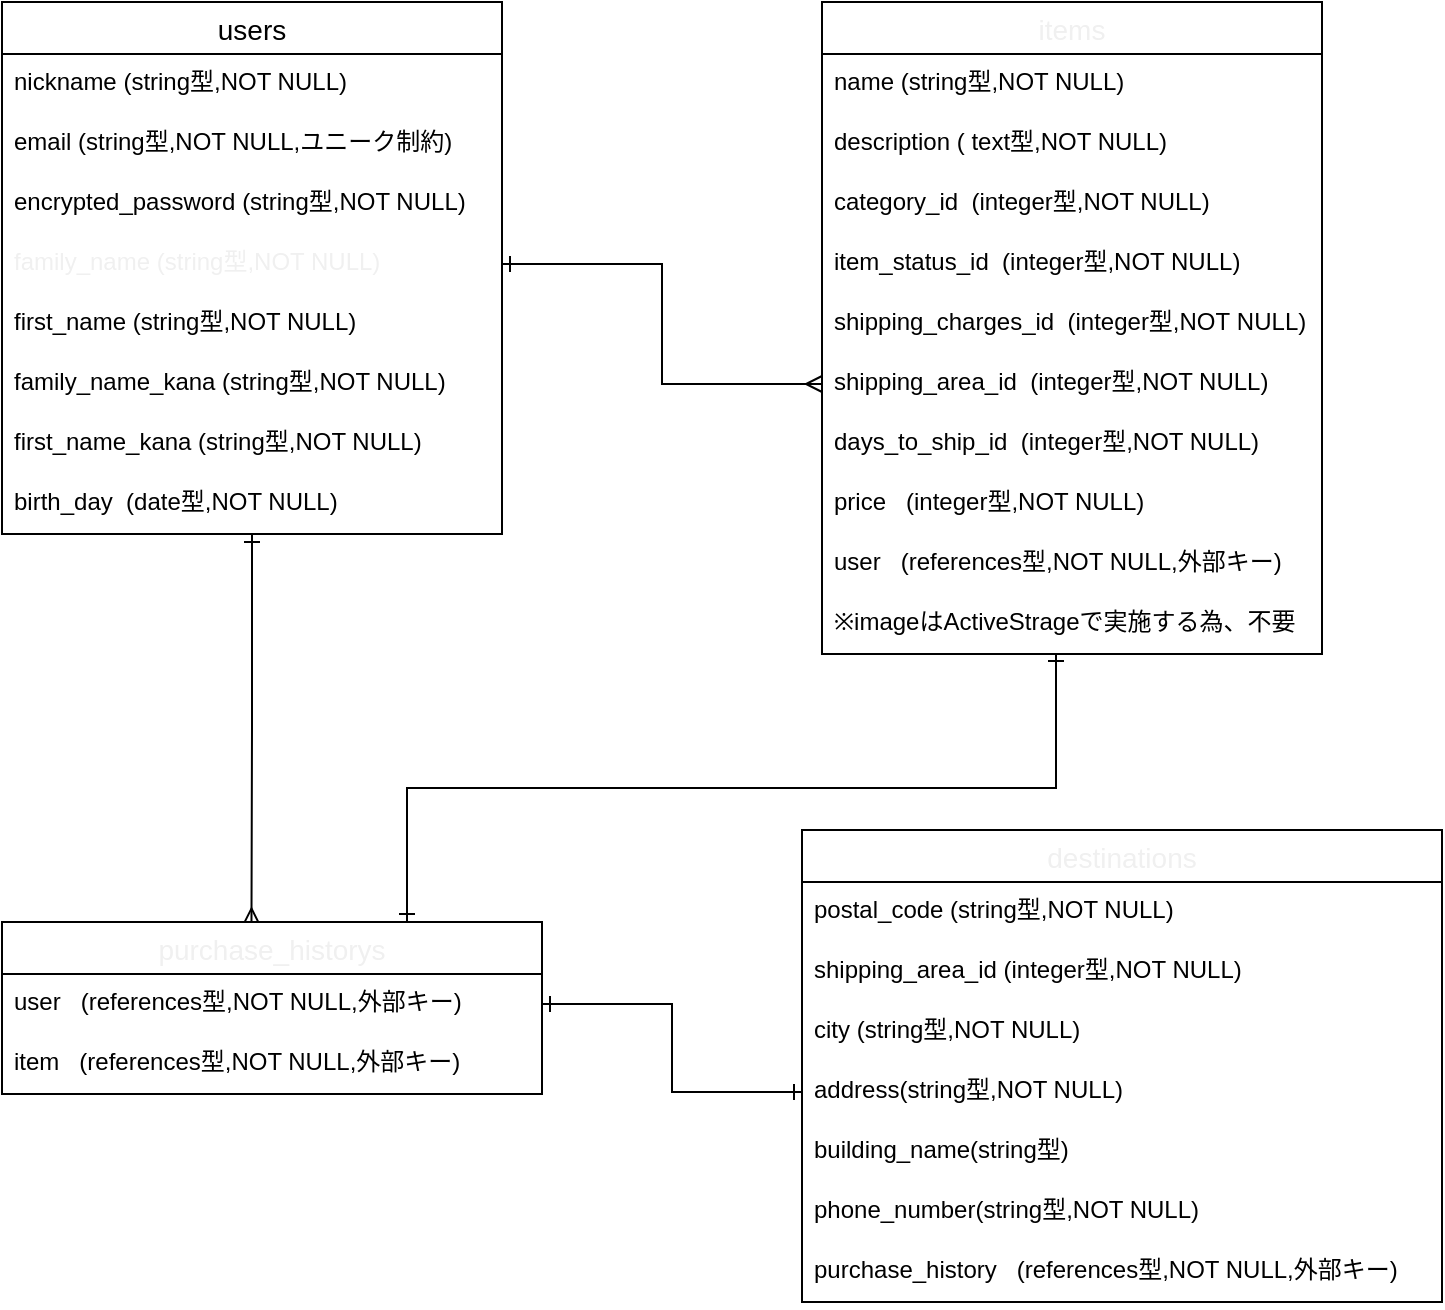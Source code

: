 <mxfile>
    <diagram id="qaas1ibbWNxTO2jjYkM7" name="ページ1">
        <mxGraphModel dx="1223" dy="685" grid="1" gridSize="10" guides="1" tooltips="1" connect="1" arrows="1" fold="1" page="1" pageScale="1" pageWidth="827" pageHeight="1169" math="0" shadow="0">
            <root>
                <mxCell id="0"/>
                <mxCell id="1" parent="0"/>
                <mxCell id="65" style="edgeStyle=orthogonalEdgeStyle;rounded=0;orthogonalLoop=1;jettySize=auto;html=1;entryX=0.462;entryY=0.014;entryDx=0;entryDy=0;entryPerimeter=0;fontColor=#F0F0F0;startArrow=ERone;startFill=0;endArrow=ERmany;endFill=0;" edge="1" parent="1" source="15" target="45">
                    <mxGeometry relative="1" as="geometry"/>
                </mxCell>
                <mxCell id="15" value="users" style="swimlane;fontStyle=0;childLayout=stackLayout;horizontal=1;startSize=26;horizontalStack=0;resizeParent=1;resizeParentMax=0;resizeLast=0;collapsible=1;marginBottom=0;align=center;fontSize=14;" vertex="1" parent="1">
                    <mxGeometry x="50" y="60" width="250" height="266" as="geometry"/>
                </mxCell>
                <mxCell id="16" value="nickname (string型,NOT NULL)" style="text;strokeColor=none;fillColor=none;spacingLeft=4;spacingRight=4;overflow=hidden;rotatable=0;points=[[0,0.5],[1,0.5]];portConstraint=eastwest;fontSize=12;" vertex="1" parent="15">
                    <mxGeometry y="26" width="250" height="30" as="geometry"/>
                </mxCell>
                <mxCell id="17" value="email (string型,NOT NULL,ユニーク制約)" style="text;strokeColor=none;fillColor=none;spacingLeft=4;spacingRight=4;overflow=hidden;rotatable=0;points=[[0,0.5],[1,0.5]];portConstraint=eastwest;fontSize=12;" vertex="1" parent="15">
                    <mxGeometry y="56" width="250" height="30" as="geometry"/>
                </mxCell>
                <mxCell id="18" value="encrypted_password (string型,NOT NULL)" style="text;strokeColor=none;fillColor=none;spacingLeft=4;spacingRight=4;overflow=hidden;rotatable=0;points=[[0,0.5],[1,0.5]];portConstraint=eastwest;fontSize=12;" vertex="1" parent="15">
                    <mxGeometry y="86" width="250" height="30" as="geometry"/>
                </mxCell>
                <mxCell id="24" value="family_name (string型,NOT NULL)" style="text;strokeColor=none;fillColor=none;spacingLeft=4;spacingRight=4;overflow=hidden;rotatable=0;points=[[0,0.5],[1,0.5]];portConstraint=eastwest;fontSize=12;fontColor=#F0F0F0;" vertex="1" parent="15">
                    <mxGeometry y="116" width="250" height="30" as="geometry"/>
                </mxCell>
                <mxCell id="25" value="first_name (string型,NOT NULL)" style="text;strokeColor=none;fillColor=none;spacingLeft=4;spacingRight=4;overflow=hidden;rotatable=0;points=[[0,0.5],[1,0.5]];portConstraint=eastwest;fontSize=12;" vertex="1" parent="15">
                    <mxGeometry y="146" width="250" height="30" as="geometry"/>
                </mxCell>
                <mxCell id="27" value="family_name_kana (string型,NOT NULL)" style="text;strokeColor=none;fillColor=none;spacingLeft=4;spacingRight=4;overflow=hidden;rotatable=0;points=[[0,0.5],[1,0.5]];portConstraint=eastwest;fontSize=12;" vertex="1" parent="15">
                    <mxGeometry y="176" width="250" height="30" as="geometry"/>
                </mxCell>
                <mxCell id="28" value="first_name_kana (string型,NOT NULL)" style="text;strokeColor=none;fillColor=none;spacingLeft=4;spacingRight=4;overflow=hidden;rotatable=0;points=[[0,0.5],[1,0.5]];portConstraint=eastwest;fontSize=12;" vertex="1" parent="15">
                    <mxGeometry y="206" width="250" height="30" as="geometry"/>
                </mxCell>
                <mxCell id="32" value="birth_day  (date型,NOT NULL)" style="text;strokeColor=none;fillColor=none;spacingLeft=4;spacingRight=4;overflow=hidden;rotatable=0;points=[[0,0.5],[1,0.5]];portConstraint=eastwest;fontSize=12;" vertex="1" parent="15">
                    <mxGeometry y="236" width="250" height="30" as="geometry"/>
                </mxCell>
                <mxCell id="66" style="edgeStyle=orthogonalEdgeStyle;rounded=0;orthogonalLoop=1;jettySize=auto;html=1;entryX=0.75;entryY=0;entryDx=0;entryDy=0;fontColor=#F0F0F0;startArrow=ERone;startFill=0;endArrow=ERone;endFill=0;exitX=0.468;exitY=0.983;exitDx=0;exitDy=0;exitPerimeter=0;" edge="1" parent="1" source="44" target="45">
                    <mxGeometry relative="1" as="geometry"/>
                </mxCell>
                <mxCell id="33" value="items" style="swimlane;fontStyle=0;childLayout=stackLayout;horizontal=1;startSize=26;horizontalStack=0;resizeParent=1;resizeParentMax=0;resizeLast=0;collapsible=1;marginBottom=0;align=center;fontSize=14;fontColor=#F0F0F0;" vertex="1" parent="1">
                    <mxGeometry x="460" y="60" width="250" height="326" as="geometry"/>
                </mxCell>
                <mxCell id="34" value="name (string型,NOT NULL)" style="text;strokeColor=none;fillColor=none;spacingLeft=4;spacingRight=4;overflow=hidden;rotatable=0;points=[[0,0.5],[1,0.5]];portConstraint=eastwest;fontSize=12;" vertex="1" parent="33">
                    <mxGeometry y="26" width="250" height="30" as="geometry"/>
                </mxCell>
                <mxCell id="35" value="description ( text型,NOT NULL)" style="text;strokeColor=none;fillColor=none;spacingLeft=4;spacingRight=4;overflow=hidden;rotatable=0;points=[[0,0.5],[1,0.5]];portConstraint=eastwest;fontSize=12;" vertex="1" parent="33">
                    <mxGeometry y="56" width="250" height="30" as="geometry"/>
                </mxCell>
                <mxCell id="36" value="category_id  (integer型,NOT NULL)" style="text;strokeColor=none;fillColor=none;spacingLeft=4;spacingRight=4;overflow=hidden;rotatable=0;points=[[0,0.5],[1,0.5]];portConstraint=eastwest;fontSize=12;" vertex="1" parent="33">
                    <mxGeometry y="86" width="250" height="30" as="geometry"/>
                </mxCell>
                <mxCell id="38" value="item_status_id  (integer型,NOT NULL)" style="text;strokeColor=none;fillColor=none;spacingLeft=4;spacingRight=4;overflow=hidden;rotatable=0;points=[[0,0.5],[1,0.5]];portConstraint=eastwest;fontSize=12;" vertex="1" parent="33">
                    <mxGeometry y="116" width="250" height="30" as="geometry"/>
                </mxCell>
                <mxCell id="39" value="shipping_charges_id  (integer型,NOT NULL)" style="text;strokeColor=none;fillColor=none;spacingLeft=4;spacingRight=4;overflow=hidden;rotatable=0;points=[[0,0.5],[1,0.5]];portConstraint=eastwest;fontSize=12;" vertex="1" parent="33">
                    <mxGeometry y="146" width="250" height="30" as="geometry"/>
                </mxCell>
                <mxCell id="40" value="shipping_area_id  (integer型,NOT NULL)" style="text;strokeColor=none;fillColor=none;spacingLeft=4;spacingRight=4;overflow=hidden;rotatable=0;points=[[0,0.5],[1,0.5]];portConstraint=eastwest;fontSize=12;" vertex="1" parent="33">
                    <mxGeometry y="176" width="250" height="30" as="geometry"/>
                </mxCell>
                <mxCell id="41" value="days_to_ship_id  (integer型,NOT NULL)" style="text;strokeColor=none;fillColor=none;spacingLeft=4;spacingRight=4;overflow=hidden;rotatable=0;points=[[0,0.5],[1,0.5]];portConstraint=eastwest;fontSize=12;" vertex="1" parent="33">
                    <mxGeometry y="206" width="250" height="30" as="geometry"/>
                </mxCell>
                <mxCell id="43" value="price   (integer型,NOT NULL)" style="text;strokeColor=none;fillColor=none;spacingLeft=4;spacingRight=4;overflow=hidden;rotatable=0;points=[[0,0.5],[1,0.5]];portConstraint=eastwest;fontSize=12;" vertex="1" parent="33">
                    <mxGeometry y="236" width="250" height="30" as="geometry"/>
                </mxCell>
                <mxCell id="42" value="user   (references型,NOT NULL,外部キー)" style="text;strokeColor=none;fillColor=none;spacingLeft=4;spacingRight=4;overflow=hidden;rotatable=0;points=[[0,0.5],[1,0.5]];portConstraint=eastwest;fontSize=12;" vertex="1" parent="33">
                    <mxGeometry y="266" width="250" height="30" as="geometry"/>
                </mxCell>
                <mxCell id="44" value="※imageはActiveStrageで実施する為、不要" style="text;strokeColor=none;fillColor=none;spacingLeft=4;spacingRight=4;overflow=hidden;rotatable=0;points=[[0,0.5],[1,0.5]];portConstraint=eastwest;fontSize=12;" vertex="1" parent="33">
                    <mxGeometry y="296" width="250" height="30" as="geometry"/>
                </mxCell>
                <mxCell id="45" value="purchase_historys" style="swimlane;fontStyle=0;childLayout=stackLayout;horizontal=1;startSize=26;horizontalStack=0;resizeParent=1;resizeParentMax=0;resizeLast=0;collapsible=1;marginBottom=0;align=center;fontSize=14;fontColor=#F0F0F0;" vertex="1" parent="1">
                    <mxGeometry x="50" y="520" width="270" height="86" as="geometry"/>
                </mxCell>
                <mxCell id="46" value="user   (references型,NOT NULL,外部キー)" style="text;strokeColor=none;fillColor=none;spacingLeft=4;spacingRight=4;overflow=hidden;rotatable=0;points=[[0,0.5],[1,0.5]];portConstraint=eastwest;fontSize=12;" vertex="1" parent="45">
                    <mxGeometry y="26" width="270" height="30" as="geometry"/>
                </mxCell>
                <mxCell id="47" value="item   (references型,NOT NULL,外部キー)" style="text;strokeColor=none;fillColor=none;spacingLeft=4;spacingRight=4;overflow=hidden;rotatable=0;points=[[0,0.5],[1,0.5]];portConstraint=eastwest;fontSize=12;" vertex="1" parent="45">
                    <mxGeometry y="56" width="270" height="30" as="geometry"/>
                </mxCell>
                <mxCell id="51" value="destinations" style="swimlane;fontStyle=0;childLayout=stackLayout;horizontal=1;startSize=26;horizontalStack=0;resizeParent=1;resizeParentMax=0;resizeLast=0;collapsible=1;marginBottom=0;align=center;fontSize=14;fontColor=#F0F0F0;" vertex="1" parent="1">
                    <mxGeometry x="450" y="474" width="320" height="236" as="geometry"/>
                </mxCell>
                <mxCell id="52" value="postal_code (string型,NOT NULL)" style="text;strokeColor=none;fillColor=none;spacingLeft=4;spacingRight=4;overflow=hidden;rotatable=0;points=[[0,0.5],[1,0.5]];portConstraint=eastwest;fontSize=12;" vertex="1" parent="51">
                    <mxGeometry y="26" width="320" height="30" as="geometry"/>
                </mxCell>
                <mxCell id="53" value="shipping_area_id (integer型,NOT NULL)" style="text;strokeColor=none;fillColor=none;spacingLeft=4;spacingRight=4;overflow=hidden;rotatable=0;points=[[0,0.5],[1,0.5]];portConstraint=eastwest;fontSize=12;" vertex="1" parent="51">
                    <mxGeometry y="56" width="320" height="30" as="geometry"/>
                </mxCell>
                <mxCell id="54" value="city (string型,NOT NULL)" style="text;strokeColor=none;fillColor=none;spacingLeft=4;spacingRight=4;overflow=hidden;rotatable=0;points=[[0,0.5],[1,0.5]];portConstraint=eastwest;fontSize=12;" vertex="1" parent="51">
                    <mxGeometry y="86" width="320" height="30" as="geometry"/>
                </mxCell>
                <mxCell id="55" value="address(string型,NOT NULL)" style="text;strokeColor=none;fillColor=none;spacingLeft=4;spacingRight=4;overflow=hidden;rotatable=0;points=[[0,0.5],[1,0.5]];portConstraint=eastwest;fontSize=12;" vertex="1" parent="51">
                    <mxGeometry y="116" width="320" height="30" as="geometry"/>
                </mxCell>
                <mxCell id="56" value="building_name(string型)" style="text;strokeColor=none;fillColor=none;spacingLeft=4;spacingRight=4;overflow=hidden;rotatable=0;points=[[0,0.5],[1,0.5]];portConstraint=eastwest;fontSize=12;" vertex="1" parent="51">
                    <mxGeometry y="146" width="320" height="30" as="geometry"/>
                </mxCell>
                <mxCell id="57" value="phone_number(string型,NOT NULL)" style="text;strokeColor=none;fillColor=none;spacingLeft=4;spacingRight=4;overflow=hidden;rotatable=0;points=[[0,0.5],[1,0.5]];portConstraint=eastwest;fontSize=12;" vertex="1" parent="51">
                    <mxGeometry y="176" width="320" height="30" as="geometry"/>
                </mxCell>
                <mxCell id="58" value="purchase_history   (references型,NOT NULL,外部キー)" style="text;strokeColor=none;fillColor=none;spacingLeft=4;spacingRight=4;overflow=hidden;rotatable=0;points=[[0,0.5],[1,0.5]];portConstraint=eastwest;fontSize=12;" vertex="1" parent="51">
                    <mxGeometry y="206" width="320" height="30" as="geometry"/>
                </mxCell>
                <mxCell id="63" style="edgeStyle=orthogonalEdgeStyle;rounded=0;orthogonalLoop=1;jettySize=auto;html=1;exitX=1;exitY=0.5;exitDx=0;exitDy=0;entryX=0;entryY=0.5;entryDx=0;entryDy=0;fontColor=#F0F0F0;endArrow=ERmany;endFill=0;startArrow=ERone;startFill=0;" edge="1" parent="1" source="24" target="40">
                    <mxGeometry relative="1" as="geometry">
                        <Array as="points">
                            <mxPoint x="380" y="191"/>
                            <mxPoint x="380" y="251"/>
                        </Array>
                    </mxGeometry>
                </mxCell>
                <mxCell id="67" style="edgeStyle=orthogonalEdgeStyle;rounded=0;orthogonalLoop=1;jettySize=auto;html=1;exitX=1;exitY=0.5;exitDx=0;exitDy=0;entryX=0;entryY=0.5;entryDx=0;entryDy=0;fontColor=#F0F0F0;startArrow=ERone;startFill=0;endArrow=ERone;endFill=0;" edge="1" parent="1" source="46" target="55">
                    <mxGeometry relative="1" as="geometry"/>
                </mxCell>
            </root>
        </mxGraphModel>
    </diagram>
</mxfile>
